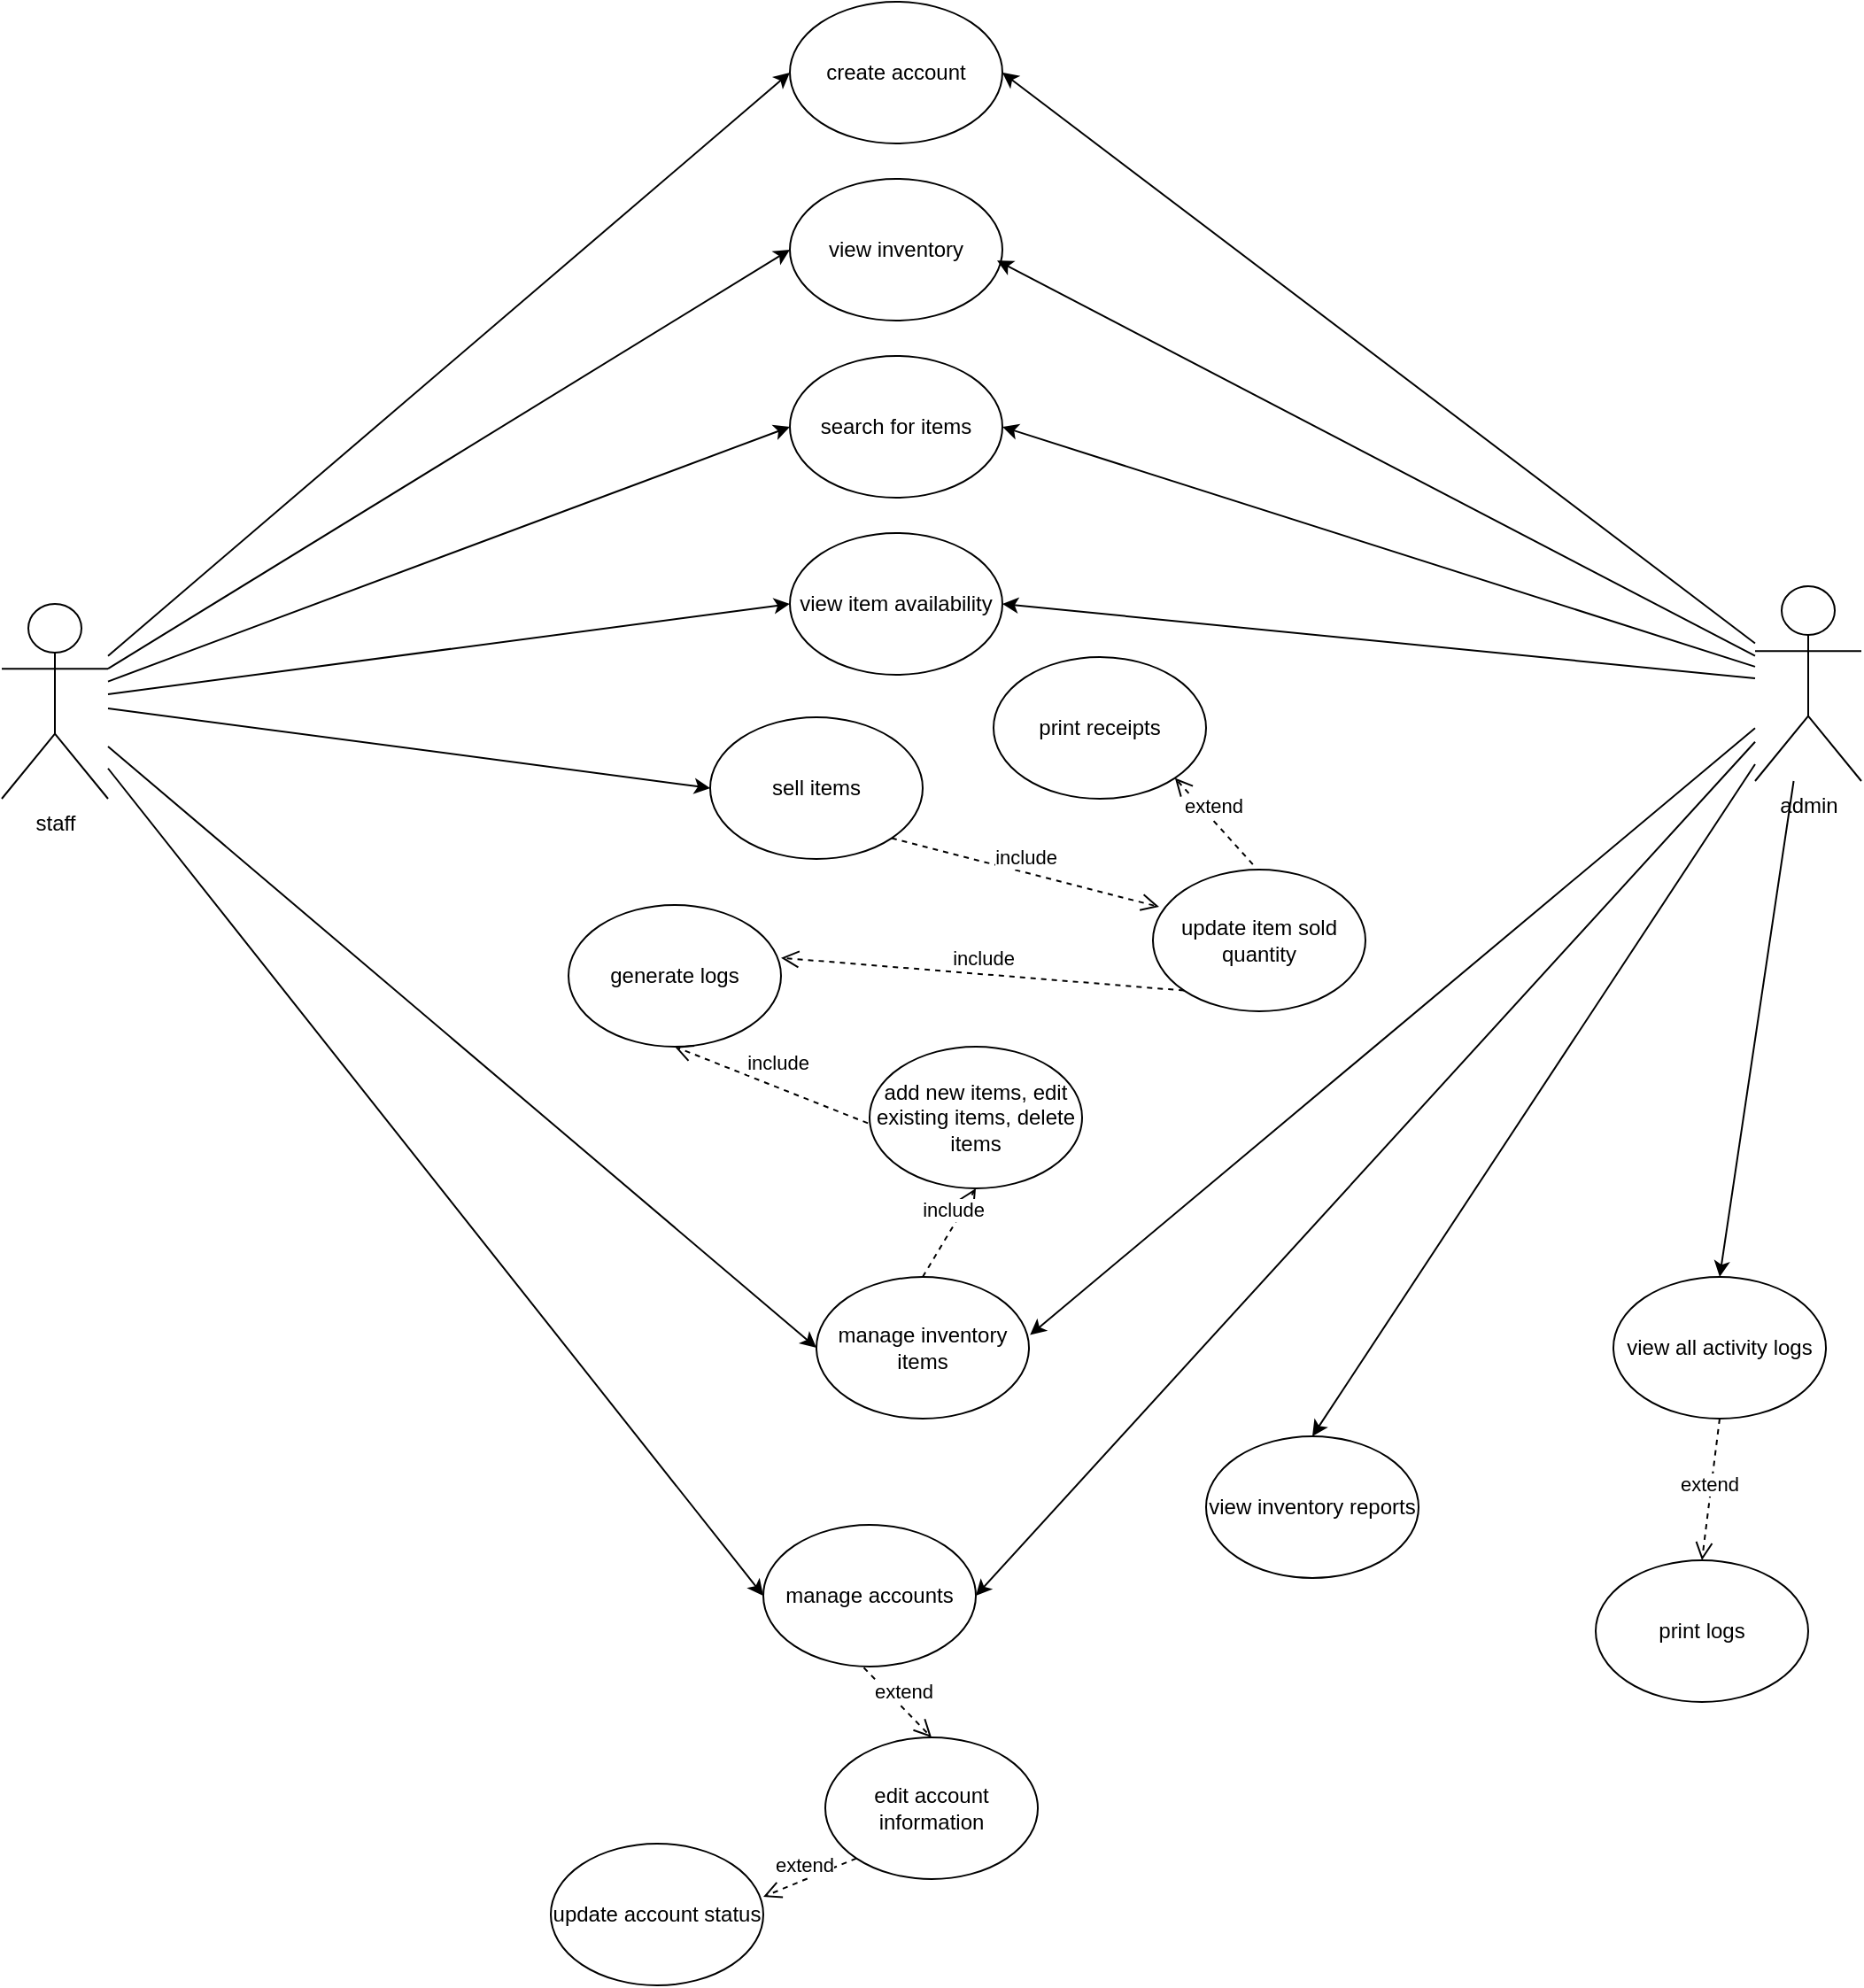 <mxfile version="24.8.0">
  <diagram name="Page-1" id="LRaRKBfk835JRWkcv5xr">
    <mxGraphModel dx="2037" dy="1067" grid="1" gridSize="10" guides="1" tooltips="1" connect="1" arrows="1" fold="1" page="1" pageScale="1" pageWidth="1169" pageHeight="827" math="0" shadow="0">
      <root>
        <mxCell id="0" />
        <mxCell id="1" parent="0" />
        <mxCell id="mD3gu3pqc8jyYLGf_663-7" style="rounded=1;orthogonalLoop=1;jettySize=auto;html=1;entryX=0;entryY=0.5;entryDx=0;entryDy=0;strokeColor=default;" edge="1" parent="1" source="mD3gu3pqc8jyYLGf_663-1" target="mD3gu3pqc8jyYLGf_663-6">
          <mxGeometry relative="1" as="geometry" />
        </mxCell>
        <mxCell id="mD3gu3pqc8jyYLGf_663-11" style="rounded=0;orthogonalLoop=1;jettySize=auto;html=1;entryX=0;entryY=0.5;entryDx=0;entryDy=0;" edge="1" parent="1" source="mD3gu3pqc8jyYLGf_663-1" target="mD3gu3pqc8jyYLGf_663-8">
          <mxGeometry relative="1" as="geometry" />
        </mxCell>
        <mxCell id="mD3gu3pqc8jyYLGf_663-12" style="edgeStyle=none;rounded=0;orthogonalLoop=1;jettySize=auto;html=1;entryX=0;entryY=0.5;entryDx=0;entryDy=0;" edge="1" parent="1" source="mD3gu3pqc8jyYLGf_663-1" target="mD3gu3pqc8jyYLGf_663-9">
          <mxGeometry relative="1" as="geometry" />
        </mxCell>
        <mxCell id="mD3gu3pqc8jyYLGf_663-42" style="edgeStyle=none;rounded=0;orthogonalLoop=1;jettySize=auto;html=1;entryX=0;entryY=0.5;entryDx=0;entryDy=0;" edge="1" parent="1" source="mD3gu3pqc8jyYLGf_663-1" target="mD3gu3pqc8jyYLGf_663-31">
          <mxGeometry relative="1" as="geometry" />
        </mxCell>
        <mxCell id="mD3gu3pqc8jyYLGf_663-43" style="edgeStyle=none;rounded=0;orthogonalLoop=1;jettySize=auto;html=1;entryX=0;entryY=0.5;entryDx=0;entryDy=0;" edge="1" parent="1" source="mD3gu3pqc8jyYLGf_663-1" target="mD3gu3pqc8jyYLGf_663-32">
          <mxGeometry relative="1" as="geometry" />
        </mxCell>
        <mxCell id="mD3gu3pqc8jyYLGf_663-45" style="edgeStyle=none;rounded=0;orthogonalLoop=1;jettySize=auto;html=1;entryX=0;entryY=0.5;entryDx=0;entryDy=0;" edge="1" parent="1" source="mD3gu3pqc8jyYLGf_663-1" target="mD3gu3pqc8jyYLGf_663-21">
          <mxGeometry relative="1" as="geometry" />
        </mxCell>
        <mxCell id="mD3gu3pqc8jyYLGf_663-51" style="edgeStyle=none;rounded=0;orthogonalLoop=1;jettySize=auto;html=1;entryX=0;entryY=0.5;entryDx=0;entryDy=0;" edge="1" parent="1" source="mD3gu3pqc8jyYLGf_663-1" target="mD3gu3pqc8jyYLGf_663-47">
          <mxGeometry relative="1" as="geometry" />
        </mxCell>
        <mxCell id="mD3gu3pqc8jyYLGf_663-1" value="staff" style="shape=umlActor;verticalLabelPosition=bottom;verticalAlign=top;html=1;outlineConnect=0;" vertex="1" parent="1">
          <mxGeometry x="60" y="350" width="60" height="110" as="geometry" />
        </mxCell>
        <mxCell id="mD3gu3pqc8jyYLGf_663-15" style="edgeStyle=none;rounded=0;orthogonalLoop=1;jettySize=auto;html=1;entryX=1;entryY=0.5;entryDx=0;entryDy=0;" edge="1" parent="1" source="mD3gu3pqc8jyYLGf_663-3" target="mD3gu3pqc8jyYLGf_663-6">
          <mxGeometry relative="1" as="geometry" />
        </mxCell>
        <mxCell id="mD3gu3pqc8jyYLGf_663-36" style="edgeStyle=none;rounded=0;orthogonalLoop=1;jettySize=auto;html=1;entryX=1;entryY=0.5;entryDx=0;entryDy=0;" edge="1" parent="1" source="mD3gu3pqc8jyYLGf_663-3" target="mD3gu3pqc8jyYLGf_663-31">
          <mxGeometry relative="1" as="geometry" />
        </mxCell>
        <mxCell id="mD3gu3pqc8jyYLGf_663-37" style="edgeStyle=none;rounded=0;orthogonalLoop=1;jettySize=auto;html=1;entryX=1;entryY=0.5;entryDx=0;entryDy=0;" edge="1" parent="1" source="mD3gu3pqc8jyYLGf_663-3" target="mD3gu3pqc8jyYLGf_663-32">
          <mxGeometry relative="1" as="geometry" />
        </mxCell>
        <mxCell id="mD3gu3pqc8jyYLGf_663-50" style="edgeStyle=none;rounded=0;orthogonalLoop=1;jettySize=auto;html=1;entryX=1;entryY=0.5;entryDx=0;entryDy=0;" edge="1" parent="1" source="mD3gu3pqc8jyYLGf_663-3" target="mD3gu3pqc8jyYLGf_663-47">
          <mxGeometry relative="1" as="geometry" />
        </mxCell>
        <mxCell id="mD3gu3pqc8jyYLGf_663-54" style="edgeStyle=none;rounded=0;orthogonalLoop=1;jettySize=auto;html=1;entryX=0.5;entryY=0;entryDx=0;entryDy=0;" edge="1" parent="1" source="mD3gu3pqc8jyYLGf_663-3" target="mD3gu3pqc8jyYLGf_663-28">
          <mxGeometry relative="1" as="geometry" />
        </mxCell>
        <mxCell id="mD3gu3pqc8jyYLGf_663-57" style="edgeStyle=none;rounded=0;orthogonalLoop=1;jettySize=auto;html=1;entryX=0.5;entryY=0;entryDx=0;entryDy=0;" edge="1" parent="1" source="mD3gu3pqc8jyYLGf_663-3" target="mD3gu3pqc8jyYLGf_663-56">
          <mxGeometry relative="1" as="geometry" />
        </mxCell>
        <mxCell id="mD3gu3pqc8jyYLGf_663-3" value="admin" style="shape=umlActor;verticalLabelPosition=bottom;verticalAlign=top;html=1;outlineConnect=0;" vertex="1" parent="1">
          <mxGeometry x="1050" y="340" width="60" height="110" as="geometry" />
        </mxCell>
        <mxCell id="mD3gu3pqc8jyYLGf_663-6" value="create account" style="ellipse;whiteSpace=wrap;html=1;" vertex="1" parent="1">
          <mxGeometry x="505" y="10" width="120" height="80" as="geometry" />
        </mxCell>
        <mxCell id="mD3gu3pqc8jyYLGf_663-8" value="view inventory" style="ellipse;whiteSpace=wrap;html=1;" vertex="1" parent="1">
          <mxGeometry x="505" y="110" width="120" height="80" as="geometry" />
        </mxCell>
        <mxCell id="mD3gu3pqc8jyYLGf_663-9" value="sell items" style="ellipse;whiteSpace=wrap;html=1;" vertex="1" parent="1">
          <mxGeometry x="460" y="414" width="120" height="80" as="geometry" />
        </mxCell>
        <mxCell id="mD3gu3pqc8jyYLGf_663-14" style="edgeStyle=none;rounded=0;orthogonalLoop=1;jettySize=auto;html=1;entryX=0.975;entryY=0.577;entryDx=0;entryDy=0;entryPerimeter=0;" edge="1" parent="1" source="mD3gu3pqc8jyYLGf_663-3" target="mD3gu3pqc8jyYLGf_663-8">
          <mxGeometry relative="1" as="geometry" />
        </mxCell>
        <mxCell id="mD3gu3pqc8jyYLGf_663-20" value="include" style="html=1;verticalAlign=bottom;endArrow=open;dashed=1;endSize=8;curved=0;rounded=0;exitX=1;exitY=1;exitDx=0;exitDy=0;entryX=0.029;entryY=0.263;entryDx=0;entryDy=0;entryPerimeter=0;" edge="1" parent="1" source="mD3gu3pqc8jyYLGf_663-9" target="mD3gu3pqc8jyYLGf_663-16">
          <mxGeometry relative="1" as="geometry">
            <mxPoint x="570" y="789.43" as="sourcePoint" />
            <mxPoint x="490" y="789.43" as="targetPoint" />
          </mxGeometry>
        </mxCell>
        <mxCell id="mD3gu3pqc8jyYLGf_663-21" value="manage inventory items" style="ellipse;whiteSpace=wrap;html=1;" vertex="1" parent="1">
          <mxGeometry x="520" y="730" width="120" height="80" as="geometry" />
        </mxCell>
        <mxCell id="mD3gu3pqc8jyYLGf_663-23" value="add new items, edit existing items, delete items" style="ellipse;whiteSpace=wrap;html=1;" vertex="1" parent="1">
          <mxGeometry x="550" y="600" width="120" height="80" as="geometry" />
        </mxCell>
        <mxCell id="mD3gu3pqc8jyYLGf_663-24" value="include" style="html=1;verticalAlign=bottom;endArrow=open;dashed=1;endSize=8;curved=0;rounded=0;entryX=0.5;entryY=1;entryDx=0;entryDy=0;exitX=0.5;exitY=0;exitDx=0;exitDy=0;" edge="1" parent="1" source="mD3gu3pqc8jyYLGf_663-21" target="mD3gu3pqc8jyYLGf_663-23">
          <mxGeometry x="0.149" relative="1" as="geometry">
            <mxPoint x="650" y="747" as="sourcePoint" />
            <mxPoint x="650" y="700" as="targetPoint" />
            <mxPoint as="offset" />
          </mxGeometry>
        </mxCell>
        <mxCell id="mD3gu3pqc8jyYLGf_663-28" value="view inventory reports" style="ellipse;whiteSpace=wrap;html=1;" vertex="1" parent="1">
          <mxGeometry x="740" y="820" width="120" height="80" as="geometry" />
        </mxCell>
        <mxCell id="mD3gu3pqc8jyYLGf_663-31" value="search for items" style="ellipse;whiteSpace=wrap;html=1;" vertex="1" parent="1">
          <mxGeometry x="505" y="210" width="120" height="80" as="geometry" />
        </mxCell>
        <mxCell id="mD3gu3pqc8jyYLGf_663-32" value="view item availability" style="ellipse;whiteSpace=wrap;html=1;" vertex="1" parent="1">
          <mxGeometry x="505" y="310" width="120" height="80" as="geometry" />
        </mxCell>
        <mxCell id="mD3gu3pqc8jyYLGf_663-16" value="update item sold quantity" style="ellipse;whiteSpace=wrap;html=1;" vertex="1" parent="1">
          <mxGeometry x="710" y="500" width="120" height="80" as="geometry" />
        </mxCell>
        <mxCell id="mD3gu3pqc8jyYLGf_663-34" value="print receipts" style="ellipse;whiteSpace=wrap;html=1;" vertex="1" parent="1">
          <mxGeometry x="620" y="380" width="120" height="80" as="geometry" />
        </mxCell>
        <mxCell id="mD3gu3pqc8jyYLGf_663-35" value="extend" style="html=1;verticalAlign=bottom;endArrow=open;dashed=1;endSize=8;curved=0;rounded=0;exitX=0.47;exitY=-0.037;exitDx=0;exitDy=0;entryX=1;entryY=1;entryDx=0;entryDy=0;exitPerimeter=0;" edge="1" parent="1" source="mD3gu3pqc8jyYLGf_663-16" target="mD3gu3pqc8jyYLGf_663-34">
          <mxGeometry relative="1" as="geometry">
            <mxPoint x="625" y="470" as="sourcePoint" />
            <mxPoint x="700" y="550" as="targetPoint" />
          </mxGeometry>
        </mxCell>
        <mxCell id="mD3gu3pqc8jyYLGf_663-39" value="generate logs" style="ellipse;whiteSpace=wrap;html=1;" vertex="1" parent="1">
          <mxGeometry x="380" y="520" width="120" height="80" as="geometry" />
        </mxCell>
        <mxCell id="mD3gu3pqc8jyYLGf_663-40" value="include" style="html=1;verticalAlign=bottom;endArrow=open;dashed=1;endSize=8;curved=0;rounded=0;exitX=0;exitY=1;exitDx=0;exitDy=0;entryX=1;entryY=0.373;entryDx=0;entryDy=0;entryPerimeter=0;" edge="1" parent="1" source="mD3gu3pqc8jyYLGf_663-16" target="mD3gu3pqc8jyYLGf_663-39">
          <mxGeometry relative="1" as="geometry">
            <mxPoint x="786" y="507" as="sourcePoint" />
            <mxPoint x="720" y="460" as="targetPoint" />
          </mxGeometry>
        </mxCell>
        <mxCell id="mD3gu3pqc8jyYLGf_663-41" value="include" style="html=1;verticalAlign=bottom;endArrow=open;dashed=1;endSize=8;curved=0;rounded=0;exitX=-0.008;exitY=0.54;exitDx=0;exitDy=0;entryX=0.5;entryY=1;entryDx=0;entryDy=0;exitPerimeter=0;" edge="1" parent="1" source="mD3gu3pqc8jyYLGf_663-23" target="mD3gu3pqc8jyYLGf_663-39">
          <mxGeometry x="-0.027" y="-5" relative="1" as="geometry">
            <mxPoint x="748" y="578" as="sourcePoint" />
            <mxPoint x="700" y="630" as="targetPoint" />
            <mxPoint as="offset" />
          </mxGeometry>
        </mxCell>
        <mxCell id="mD3gu3pqc8jyYLGf_663-44" style="edgeStyle=none;rounded=0;orthogonalLoop=1;jettySize=auto;html=1;entryX=1.005;entryY=0.41;entryDx=0;entryDy=0;entryPerimeter=0;" edge="1" parent="1" source="mD3gu3pqc8jyYLGf_663-3" target="mD3gu3pqc8jyYLGf_663-21">
          <mxGeometry relative="1" as="geometry" />
        </mxCell>
        <mxCell id="mD3gu3pqc8jyYLGf_663-47" value="manage accounts" style="ellipse;whiteSpace=wrap;html=1;" vertex="1" parent="1">
          <mxGeometry x="490" y="870" width="120" height="80" as="geometry" />
        </mxCell>
        <mxCell id="mD3gu3pqc8jyYLGf_663-48" value="edit account information" style="ellipse;whiteSpace=wrap;html=1;" vertex="1" parent="1">
          <mxGeometry x="525" y="990" width="120" height="80" as="geometry" />
        </mxCell>
        <mxCell id="mD3gu3pqc8jyYLGf_663-49" value="extend" style="html=1;verticalAlign=bottom;endArrow=open;dashed=1;endSize=8;curved=0;rounded=0;entryX=0.5;entryY=0;entryDx=0;entryDy=0;exitX=0.473;exitY=1.008;exitDx=0;exitDy=0;exitPerimeter=0;" edge="1" parent="1" source="mD3gu3pqc8jyYLGf_663-47" target="mD3gu3pqc8jyYLGf_663-48">
          <mxGeometry x="0.149" relative="1" as="geometry">
            <mxPoint x="670" y="757" as="sourcePoint" />
            <mxPoint x="660" y="710" as="targetPoint" />
            <mxPoint as="offset" />
          </mxGeometry>
        </mxCell>
        <mxCell id="mD3gu3pqc8jyYLGf_663-52" value="update account status" style="ellipse;whiteSpace=wrap;html=1;" vertex="1" parent="1">
          <mxGeometry x="370" y="1050" width="120" height="80" as="geometry" />
        </mxCell>
        <mxCell id="mD3gu3pqc8jyYLGf_663-53" value="extend" style="html=1;verticalAlign=bottom;endArrow=open;dashed=1;endSize=8;curved=0;rounded=0;entryX=1;entryY=0.375;entryDx=0;entryDy=0;exitX=0;exitY=1;exitDx=0;exitDy=0;entryPerimeter=0;" edge="1" parent="1" source="mD3gu3pqc8jyYLGf_663-48" target="mD3gu3pqc8jyYLGf_663-52">
          <mxGeometry x="0.149" relative="1" as="geometry">
            <mxPoint x="712" y="938" as="sourcePoint" />
            <mxPoint x="780" y="973" as="targetPoint" />
            <mxPoint as="offset" />
          </mxGeometry>
        </mxCell>
        <mxCell id="mD3gu3pqc8jyYLGf_663-56" value="view all activity logs" style="ellipse;whiteSpace=wrap;html=1;" vertex="1" parent="1">
          <mxGeometry x="970" y="730" width="120" height="80" as="geometry" />
        </mxCell>
        <mxCell id="mD3gu3pqc8jyYLGf_663-58" value="print logs" style="ellipse;whiteSpace=wrap;html=1;" vertex="1" parent="1">
          <mxGeometry x="960" y="890" width="120" height="80" as="geometry" />
        </mxCell>
        <mxCell id="mD3gu3pqc8jyYLGf_663-60" value="extend" style="html=1;verticalAlign=bottom;endArrow=open;dashed=1;endSize=8;curved=0;rounded=0;entryX=0.5;entryY=0;entryDx=0;entryDy=0;exitX=0.5;exitY=1;exitDx=0;exitDy=0;" edge="1" parent="1" source="mD3gu3pqc8jyYLGf_663-56" target="mD3gu3pqc8jyYLGf_663-58">
          <mxGeometry x="0.149" relative="1" as="geometry">
            <mxPoint x="557" y="961" as="sourcePoint" />
            <mxPoint x="595" y="1000" as="targetPoint" />
            <mxPoint as="offset" />
          </mxGeometry>
        </mxCell>
      </root>
    </mxGraphModel>
  </diagram>
</mxfile>
